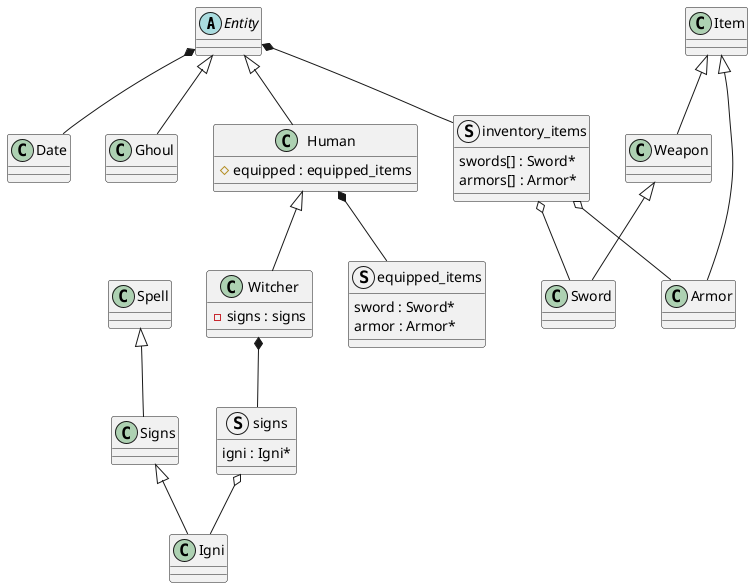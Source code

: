 @@startuml

abstract class Entity {

}

class Human {
    # equipped : equipped_items
}

class Witcher {
    - signs : signs 
}

class Ghoul {

}

class Item {

}

class Weapon {

}

class Sword {

}

class Armor {

}

class Spell {

}

class Signs {

}

class Igni {

}

struct inventory_items {
    swords[] : Sword*
    armors[] : Armor*
}

struct equipped_items {
    sword : Sword*
    armor : Armor*
}

struct signs {
    igni : Igni*
}

class Date {

}

Entity <|-- Human
Entity <|-- Ghoul
Human <|-- Witcher

Item <|-- Weapon
Item <|-- Armor
Weapon <|-- Sword

Spell <|-- Signs
Signs <|-- Igni

Entity *-- Date
Entity *-- inventory_items

Human *-- equipped_items

Witcher *-- signs

signs o-- Igni

inventory_items o-- Sword
inventory_items o-- Armor


@@enduml